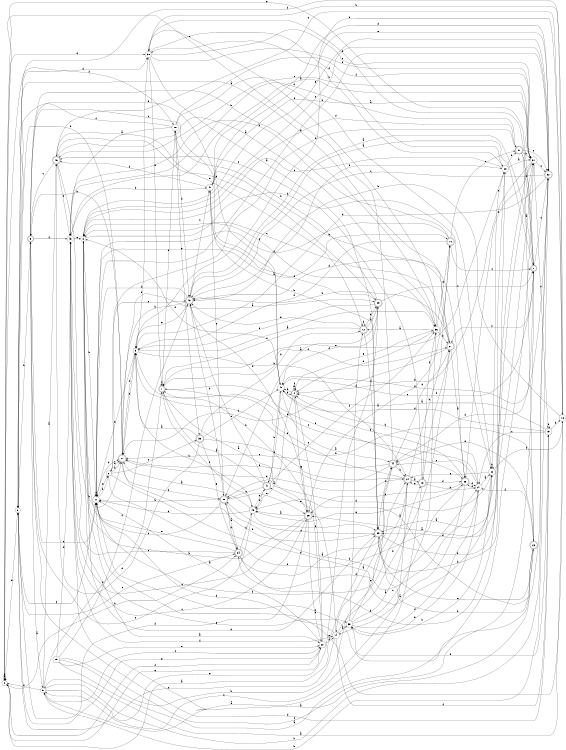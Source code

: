 digraph n39_8 {
__start0 [label="" shape="none"];

rankdir=LR;
size="8,5";

s0 [style="filled", color="black", fillcolor="white" shape="circle", label="0"];
s1 [style="rounded,filled", color="black", fillcolor="white" shape="doublecircle", label="1"];
s2 [style="filled", color="black", fillcolor="white" shape="circle", label="2"];
s3 [style="filled", color="black", fillcolor="white" shape="circle", label="3"];
s4 [style="rounded,filled", color="black", fillcolor="white" shape="doublecircle", label="4"];
s5 [style="filled", color="black", fillcolor="white" shape="circle", label="5"];
s6 [style="filled", color="black", fillcolor="white" shape="circle", label="6"];
s7 [style="rounded,filled", color="black", fillcolor="white" shape="doublecircle", label="7"];
s8 [style="filled", color="black", fillcolor="white" shape="circle", label="8"];
s9 [style="rounded,filled", color="black", fillcolor="white" shape="doublecircle", label="9"];
s10 [style="rounded,filled", color="black", fillcolor="white" shape="doublecircle", label="10"];
s11 [style="filled", color="black", fillcolor="white" shape="circle", label="11"];
s12 [style="rounded,filled", color="black", fillcolor="white" shape="doublecircle", label="12"];
s13 [style="rounded,filled", color="black", fillcolor="white" shape="doublecircle", label="13"];
s14 [style="filled", color="black", fillcolor="white" shape="circle", label="14"];
s15 [style="filled", color="black", fillcolor="white" shape="circle", label="15"];
s16 [style="filled", color="black", fillcolor="white" shape="circle", label="16"];
s17 [style="rounded,filled", color="black", fillcolor="white" shape="doublecircle", label="17"];
s18 [style="filled", color="black", fillcolor="white" shape="circle", label="18"];
s19 [style="filled", color="black", fillcolor="white" shape="circle", label="19"];
s20 [style="rounded,filled", color="black", fillcolor="white" shape="doublecircle", label="20"];
s21 [style="rounded,filled", color="black", fillcolor="white" shape="doublecircle", label="21"];
s22 [style="filled", color="black", fillcolor="white" shape="circle", label="22"];
s23 [style="rounded,filled", color="black", fillcolor="white" shape="doublecircle", label="23"];
s24 [style="rounded,filled", color="black", fillcolor="white" shape="doublecircle", label="24"];
s25 [style="rounded,filled", color="black", fillcolor="white" shape="doublecircle", label="25"];
s26 [style="rounded,filled", color="black", fillcolor="white" shape="doublecircle", label="26"];
s27 [style="filled", color="black", fillcolor="white" shape="circle", label="27"];
s28 [style="filled", color="black", fillcolor="white" shape="circle", label="28"];
s29 [style="rounded,filled", color="black", fillcolor="white" shape="doublecircle", label="29"];
s30 [style="filled", color="black", fillcolor="white" shape="circle", label="30"];
s31 [style="rounded,filled", color="black", fillcolor="white" shape="doublecircle", label="31"];
s32 [style="rounded,filled", color="black", fillcolor="white" shape="doublecircle", label="32"];
s33 [style="rounded,filled", color="black", fillcolor="white" shape="doublecircle", label="33"];
s34 [style="rounded,filled", color="black", fillcolor="white" shape="doublecircle", label="34"];
s35 [style="rounded,filled", color="black", fillcolor="white" shape="doublecircle", label="35"];
s36 [style="filled", color="black", fillcolor="white" shape="circle", label="36"];
s37 [style="filled", color="black", fillcolor="white" shape="circle", label="37"];
s38 [style="filled", color="black", fillcolor="white" shape="circle", label="38"];
s39 [style="filled", color="black", fillcolor="white" shape="circle", label="39"];
s40 [style="filled", color="black", fillcolor="white" shape="circle", label="40"];
s41 [style="rounded,filled", color="black", fillcolor="white" shape="doublecircle", label="41"];
s42 [style="rounded,filled", color="black", fillcolor="white" shape="doublecircle", label="42"];
s43 [style="filled", color="black", fillcolor="white" shape="circle", label="43"];
s44 [style="rounded,filled", color="black", fillcolor="white" shape="doublecircle", label="44"];
s45 [style="filled", color="black", fillcolor="white" shape="circle", label="45"];
s46 [style="rounded,filled", color="black", fillcolor="white" shape="doublecircle", label="46"];
s47 [style="filled", color="black", fillcolor="white" shape="circle", label="47"];
s0 -> s0 [label="a"];
s0 -> s34 [label="b"];
s0 -> s0 [label="c"];
s0 -> s38 [label="d"];
s0 -> s6 [label="e"];
s0 -> s18 [label="f"];
s1 -> s25 [label="a"];
s1 -> s45 [label="b"];
s1 -> s1 [label="c"];
s1 -> s18 [label="d"];
s1 -> s26 [label="e"];
s1 -> s21 [label="f"];
s2 -> s17 [label="a"];
s2 -> s17 [label="b"];
s2 -> s35 [label="c"];
s2 -> s30 [label="d"];
s2 -> s42 [label="e"];
s2 -> s26 [label="f"];
s3 -> s36 [label="a"];
s3 -> s24 [label="b"];
s3 -> s27 [label="c"];
s3 -> s17 [label="d"];
s3 -> s11 [label="e"];
s3 -> s38 [label="f"];
s4 -> s45 [label="a"];
s4 -> s40 [label="b"];
s4 -> s25 [label="c"];
s4 -> s4 [label="d"];
s4 -> s36 [label="e"];
s4 -> s4 [label="f"];
s5 -> s46 [label="a"];
s5 -> s32 [label="b"];
s5 -> s22 [label="c"];
s5 -> s1 [label="d"];
s5 -> s29 [label="e"];
s5 -> s0 [label="f"];
s6 -> s21 [label="a"];
s6 -> s9 [label="b"];
s6 -> s34 [label="c"];
s6 -> s38 [label="d"];
s6 -> s22 [label="e"];
s6 -> s11 [label="f"];
s7 -> s42 [label="a"];
s7 -> s38 [label="b"];
s7 -> s32 [label="c"];
s7 -> s44 [label="d"];
s7 -> s0 [label="e"];
s7 -> s21 [label="f"];
s8 -> s22 [label="a"];
s8 -> s11 [label="b"];
s8 -> s32 [label="c"];
s8 -> s33 [label="d"];
s8 -> s39 [label="e"];
s8 -> s30 [label="f"];
s9 -> s5 [label="a"];
s9 -> s36 [label="b"];
s9 -> s40 [label="c"];
s9 -> s15 [label="d"];
s9 -> s11 [label="e"];
s9 -> s43 [label="f"];
s10 -> s25 [label="a"];
s10 -> s43 [label="b"];
s10 -> s7 [label="c"];
s10 -> s3 [label="d"];
s10 -> s31 [label="e"];
s10 -> s11 [label="f"];
s11 -> s10 [label="a"];
s11 -> s32 [label="b"];
s11 -> s11 [label="c"];
s11 -> s17 [label="d"];
s11 -> s2 [label="e"];
s11 -> s2 [label="f"];
s12 -> s29 [label="a"];
s12 -> s29 [label="b"];
s12 -> s33 [label="c"];
s12 -> s12 [label="d"];
s12 -> s42 [label="e"];
s12 -> s1 [label="f"];
s13 -> s5 [label="a"];
s13 -> s27 [label="b"];
s13 -> s46 [label="c"];
s13 -> s26 [label="d"];
s13 -> s24 [label="e"];
s13 -> s36 [label="f"];
s14 -> s39 [label="a"];
s14 -> s21 [label="b"];
s14 -> s6 [label="c"];
s14 -> s11 [label="d"];
s14 -> s41 [label="e"];
s14 -> s15 [label="f"];
s15 -> s4 [label="a"];
s15 -> s16 [label="b"];
s15 -> s27 [label="c"];
s15 -> s40 [label="d"];
s15 -> s39 [label="e"];
s15 -> s15 [label="f"];
s16 -> s5 [label="a"];
s16 -> s42 [label="b"];
s16 -> s46 [label="c"];
s16 -> s3 [label="d"];
s16 -> s11 [label="e"];
s16 -> s6 [label="f"];
s17 -> s29 [label="a"];
s17 -> s9 [label="b"];
s17 -> s3 [label="c"];
s17 -> s6 [label="d"];
s17 -> s33 [label="e"];
s17 -> s20 [label="f"];
s18 -> s43 [label="a"];
s18 -> s42 [label="b"];
s18 -> s6 [label="c"];
s18 -> s30 [label="d"];
s18 -> s35 [label="e"];
s18 -> s37 [label="f"];
s19 -> s37 [label="a"];
s19 -> s24 [label="b"];
s19 -> s7 [label="c"];
s19 -> s43 [label="d"];
s19 -> s22 [label="e"];
s19 -> s42 [label="f"];
s20 -> s34 [label="a"];
s20 -> s11 [label="b"];
s20 -> s8 [label="c"];
s20 -> s42 [label="d"];
s20 -> s25 [label="e"];
s20 -> s27 [label="f"];
s21 -> s26 [label="a"];
s21 -> s42 [label="b"];
s21 -> s8 [label="c"];
s21 -> s17 [label="d"];
s21 -> s47 [label="e"];
s21 -> s13 [label="f"];
s22 -> s11 [label="a"];
s22 -> s1 [label="b"];
s22 -> s4 [label="c"];
s22 -> s14 [label="d"];
s22 -> s0 [label="e"];
s22 -> s0 [label="f"];
s23 -> s43 [label="a"];
s23 -> s3 [label="b"];
s23 -> s11 [label="c"];
s23 -> s33 [label="d"];
s23 -> s44 [label="e"];
s23 -> s27 [label="f"];
s24 -> s13 [label="a"];
s24 -> s10 [label="b"];
s24 -> s5 [label="c"];
s24 -> s17 [label="d"];
s24 -> s1 [label="e"];
s24 -> s11 [label="f"];
s25 -> s45 [label="a"];
s25 -> s8 [label="b"];
s25 -> s43 [label="c"];
s25 -> s42 [label="d"];
s25 -> s22 [label="e"];
s25 -> s6 [label="f"];
s26 -> s14 [label="a"];
s26 -> s40 [label="b"];
s26 -> s25 [label="c"];
s26 -> s42 [label="d"];
s26 -> s45 [label="e"];
s26 -> s27 [label="f"];
s27 -> s30 [label="a"];
s27 -> s4 [label="b"];
s27 -> s44 [label="c"];
s27 -> s34 [label="d"];
s27 -> s39 [label="e"];
s27 -> s26 [label="f"];
s28 -> s37 [label="a"];
s28 -> s38 [label="b"];
s28 -> s8 [label="c"];
s28 -> s33 [label="d"];
s28 -> s1 [label="e"];
s28 -> s31 [label="f"];
s29 -> s20 [label="a"];
s29 -> s18 [label="b"];
s29 -> s7 [label="c"];
s29 -> s40 [label="d"];
s29 -> s47 [label="e"];
s29 -> s3 [label="f"];
s30 -> s33 [label="a"];
s30 -> s30 [label="b"];
s30 -> s28 [label="c"];
s30 -> s20 [label="d"];
s30 -> s24 [label="e"];
s30 -> s16 [label="f"];
s31 -> s23 [label="a"];
s31 -> s37 [label="b"];
s31 -> s32 [label="c"];
s31 -> s2 [label="d"];
s31 -> s8 [label="e"];
s31 -> s7 [label="f"];
s32 -> s45 [label="a"];
s32 -> s5 [label="b"];
s32 -> s42 [label="c"];
s32 -> s3 [label="d"];
s32 -> s8 [label="e"];
s32 -> s40 [label="f"];
s33 -> s0 [label="a"];
s33 -> s37 [label="b"];
s33 -> s20 [label="c"];
s33 -> s37 [label="d"];
s33 -> s23 [label="e"];
s33 -> s44 [label="f"];
s34 -> s24 [label="a"];
s34 -> s28 [label="b"];
s34 -> s43 [label="c"];
s34 -> s20 [label="d"];
s34 -> s11 [label="e"];
s34 -> s45 [label="f"];
s35 -> s3 [label="a"];
s35 -> s12 [label="b"];
s35 -> s24 [label="c"];
s35 -> s46 [label="d"];
s35 -> s34 [label="e"];
s35 -> s40 [label="f"];
s36 -> s12 [label="a"];
s36 -> s21 [label="b"];
s36 -> s8 [label="c"];
s36 -> s4 [label="d"];
s36 -> s10 [label="e"];
s36 -> s38 [label="f"];
s37 -> s25 [label="a"];
s37 -> s4 [label="b"];
s37 -> s32 [label="c"];
s37 -> s15 [label="d"];
s37 -> s46 [label="e"];
s37 -> s26 [label="f"];
s38 -> s33 [label="a"];
s38 -> s16 [label="b"];
s38 -> s37 [label="c"];
s38 -> s28 [label="d"];
s38 -> s1 [label="e"];
s38 -> s37 [label="f"];
s39 -> s13 [label="a"];
s39 -> s30 [label="b"];
s39 -> s36 [label="c"];
s39 -> s27 [label="d"];
s39 -> s44 [label="e"];
s39 -> s12 [label="f"];
s40 -> s44 [label="a"];
s40 -> s4 [label="b"];
s40 -> s7 [label="c"];
s40 -> s41 [label="d"];
s40 -> s9 [label="e"];
s40 -> s8 [label="f"];
s41 -> s1 [label="a"];
s41 -> s40 [label="b"];
s41 -> s20 [label="c"];
s41 -> s45 [label="d"];
s41 -> s42 [label="e"];
s41 -> s36 [label="f"];
s42 -> s7 [label="a"];
s42 -> s17 [label="b"];
s42 -> s47 [label="c"];
s42 -> s11 [label="d"];
s42 -> s3 [label="e"];
s42 -> s28 [label="f"];
s43 -> s37 [label="a"];
s43 -> s47 [label="b"];
s43 -> s25 [label="c"];
s43 -> s31 [label="d"];
s43 -> s8 [label="e"];
s43 -> s14 [label="f"];
s44 -> s14 [label="a"];
s44 -> s24 [label="b"];
s44 -> s17 [label="c"];
s44 -> s21 [label="d"];
s44 -> s0 [label="e"];
s44 -> s17 [label="f"];
s45 -> s17 [label="a"];
s45 -> s3 [label="b"];
s45 -> s9 [label="c"];
s45 -> s11 [label="d"];
s45 -> s41 [label="e"];
s45 -> s33 [label="f"];
s46 -> s36 [label="a"];
s46 -> s17 [label="b"];
s46 -> s9 [label="c"];
s46 -> s29 [label="d"];
s46 -> s12 [label="e"];
s46 -> s43 [label="f"];
s47 -> s37 [label="a"];
s47 -> s33 [label="b"];
s47 -> s20 [label="c"];
s47 -> s32 [label="d"];
s47 -> s32 [label="e"];
s47 -> s46 [label="f"];

}